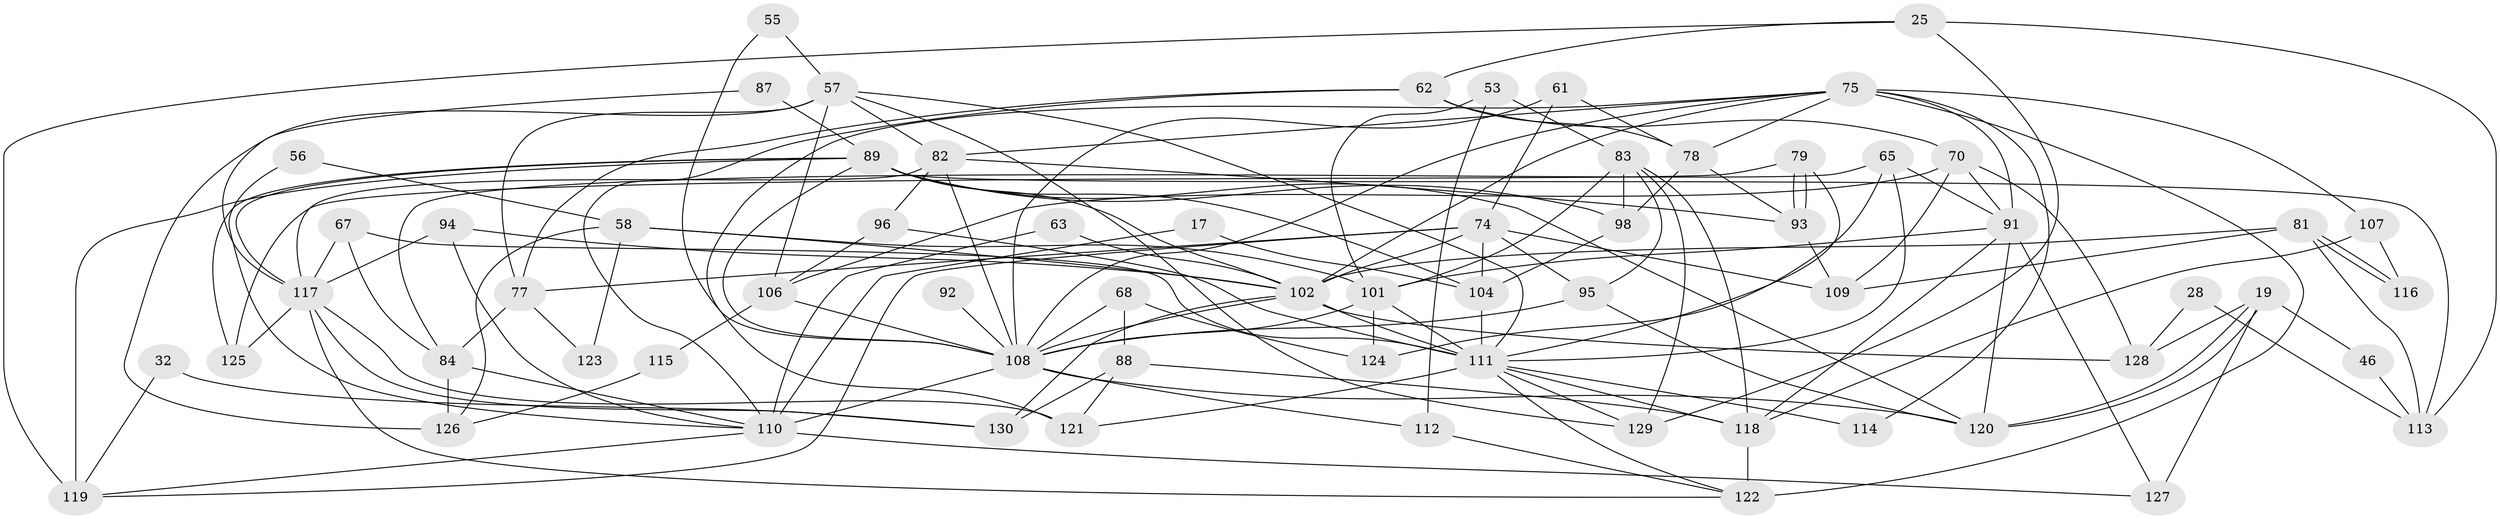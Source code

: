 // original degree distribution, {4: 0.24615384615384617, 6: 0.08461538461538462, 3: 0.26153846153846155, 5: 0.2153846153846154, 2: 0.14615384615384616, 7: 0.023076923076923078, 8: 0.015384615384615385, 9: 0.007692307692307693}
// Generated by graph-tools (version 1.1) at 2025/51/03/09/25 04:51:47]
// undirected, 65 vertices, 152 edges
graph export_dot {
graph [start="1"]
  node [color=gray90,style=filled];
  17;
  19 [super="+8"];
  25 [super="+10"];
  28;
  32;
  46 [super="+38"];
  53;
  55;
  56;
  57 [super="+16"];
  58;
  61;
  62;
  63;
  65;
  67;
  68;
  70;
  74 [super="+20"];
  75 [super="+35+44"];
  77 [super="+48"];
  78 [super="+1"];
  79;
  81 [super="+52"];
  82 [super="+33"];
  83 [super="+24"];
  84;
  87;
  88;
  89 [super="+3+71+22+80"];
  91 [super="+69+49"];
  92;
  93 [super="+59"];
  94;
  95;
  96;
  98 [super="+23"];
  101 [super="+36+97"];
  102 [super="+26+90+50"];
  104 [super="+43"];
  106 [super="+45"];
  107;
  108 [super="+7+72"];
  109;
  110 [super="+11+41+100"];
  111 [super="+34+99+51"];
  112 [super="+30"];
  113;
  114;
  115;
  116;
  117 [super="+103"];
  118 [super="+42"];
  119 [super="+21+105"];
  120 [super="+86"];
  121 [super="+4"];
  122 [super="+73"];
  123;
  124;
  125;
  126 [super="+54"];
  127;
  128;
  129;
  130 [super="+66"];
  17 -- 104;
  17 -- 110;
  19 -- 120 [weight=2];
  19 -- 120;
  19 -- 127 [weight=2];
  19 -- 128;
  19 -- 46 [weight=2];
  25 -- 113;
  25 -- 129;
  25 -- 62;
  25 -- 119;
  28 -- 113;
  28 -- 128;
  32 -- 119;
  32 -- 130;
  46 -- 113;
  53 -- 83 [weight=2];
  53 -- 112;
  53 -- 101;
  55 -- 57;
  55 -- 108;
  56 -- 58;
  56 -- 110;
  57 -- 129 [weight=2];
  57 -- 82;
  57 -- 126 [weight=2];
  57 -- 111;
  57 -- 106;
  57 -- 77;
  58 -- 101;
  58 -- 123;
  58 -- 126;
  58 -- 102;
  61 -- 108;
  61 -- 78;
  61 -- 74;
  62 -- 110;
  62 -- 70;
  62 -- 77;
  62 -- 78;
  63 -- 102;
  63 -- 110;
  65 -- 84;
  65 -- 124;
  65 -- 111;
  65 -- 91;
  67 -- 84;
  67 -- 117;
  67 -- 111;
  68 -- 108 [weight=2];
  68 -- 88;
  68 -- 124;
  70 -- 106;
  70 -- 109;
  70 -- 128;
  70 -- 91 [weight=2];
  74 -- 109;
  74 -- 104;
  74 -- 102;
  74 -- 119 [weight=2];
  74 -- 95;
  74 -- 77;
  75 -- 82;
  75 -- 122 [weight=2];
  75 -- 102;
  75 -- 107;
  75 -- 121;
  75 -- 114;
  75 -- 78;
  75 -- 108;
  75 -- 91;
  77 -- 123;
  77 -- 84;
  78 -- 93;
  78 -- 98;
  79 -- 93 [weight=2];
  79 -- 93;
  79 -- 125;
  79 -- 111;
  81 -- 116;
  81 -- 116;
  81 -- 102 [weight=2];
  81 -- 113;
  81 -- 109;
  82 -- 96;
  82 -- 93 [weight=2];
  82 -- 117 [weight=2];
  82 -- 108;
  83 -- 129 [weight=2];
  83 -- 98;
  83 -- 95;
  83 -- 118;
  83 -- 101;
  84 -- 126;
  84 -- 110;
  87 -- 117;
  87 -- 89;
  88 -- 118;
  88 -- 121;
  88 -- 130;
  89 -- 125;
  89 -- 108 [weight=4];
  89 -- 102 [weight=4];
  89 -- 113;
  89 -- 119 [weight=4];
  89 -- 104 [weight=2];
  89 -- 98 [weight=4];
  89 -- 117;
  89 -- 120;
  91 -- 127;
  91 -- 120;
  91 -- 118 [weight=2];
  91 -- 101;
  92 -- 108 [weight=2];
  93 -- 109;
  94 -- 110;
  94 -- 117;
  94 -- 102;
  95 -- 120;
  95 -- 108;
  96 -- 111;
  96 -- 106;
  98 -- 104;
  101 -- 124 [weight=2];
  101 -- 111 [weight=3];
  101 -- 108 [weight=2];
  102 -- 130 [weight=2];
  102 -- 111 [weight=3];
  102 -- 128;
  102 -- 108 [weight=3];
  104 -- 111;
  106 -- 108;
  106 -- 115;
  107 -- 118;
  107 -- 116;
  108 -- 110 [weight=2];
  108 -- 112;
  108 -- 120;
  110 -- 119;
  110 -- 127;
  111 -- 114;
  111 -- 118;
  111 -- 121;
  111 -- 129;
  111 -- 122;
  112 -- 122;
  115 -- 126;
  117 -- 121 [weight=2];
  117 -- 122;
  117 -- 125;
  117 -- 130;
  118 -- 122 [weight=2];
}
